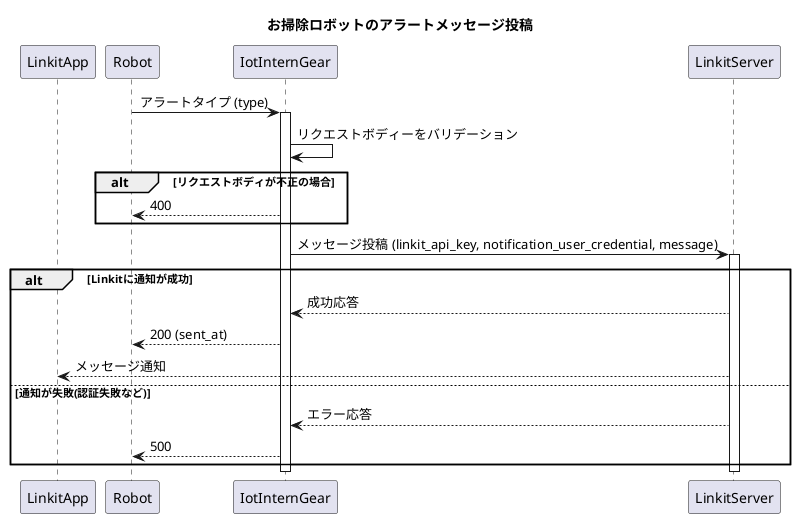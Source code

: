 @startuml SequenceDiagram
title: お掃除ロボットのアラートメッセージ投稿

participant LinkitApp
participant Robot
participant IotInternGear
participant LinkitServer

Robot -> IotInternGear: アラートタイプ (type)
activate IotInternGear

IotInternGear -> IotInternGear: リクエストボディーをバリデーション
alt リクエストボディが不正の場合
  Robot <-- IotInternGear: 400
end

IotInternGear -> LinkitServer: メッセージ投稿 (linkit_api_key, notification_user_credential, message)
activate LinkitServer
alt Linkitに通知が成功
  IotInternGear <-- LinkitServer: 成功応答
  Robot <-- IotInternGear: 200 (sent_at)
  LinkitApp <-- LinkitServer: メッセージ通知
else 通知が失敗(認証失敗など)
  IotInternGear <-- LinkitServer: エラー応答
  Robot <-- IotInternGear: 500
end
deactivate LinkitServer
deactivate IotInternGear
@enduml
